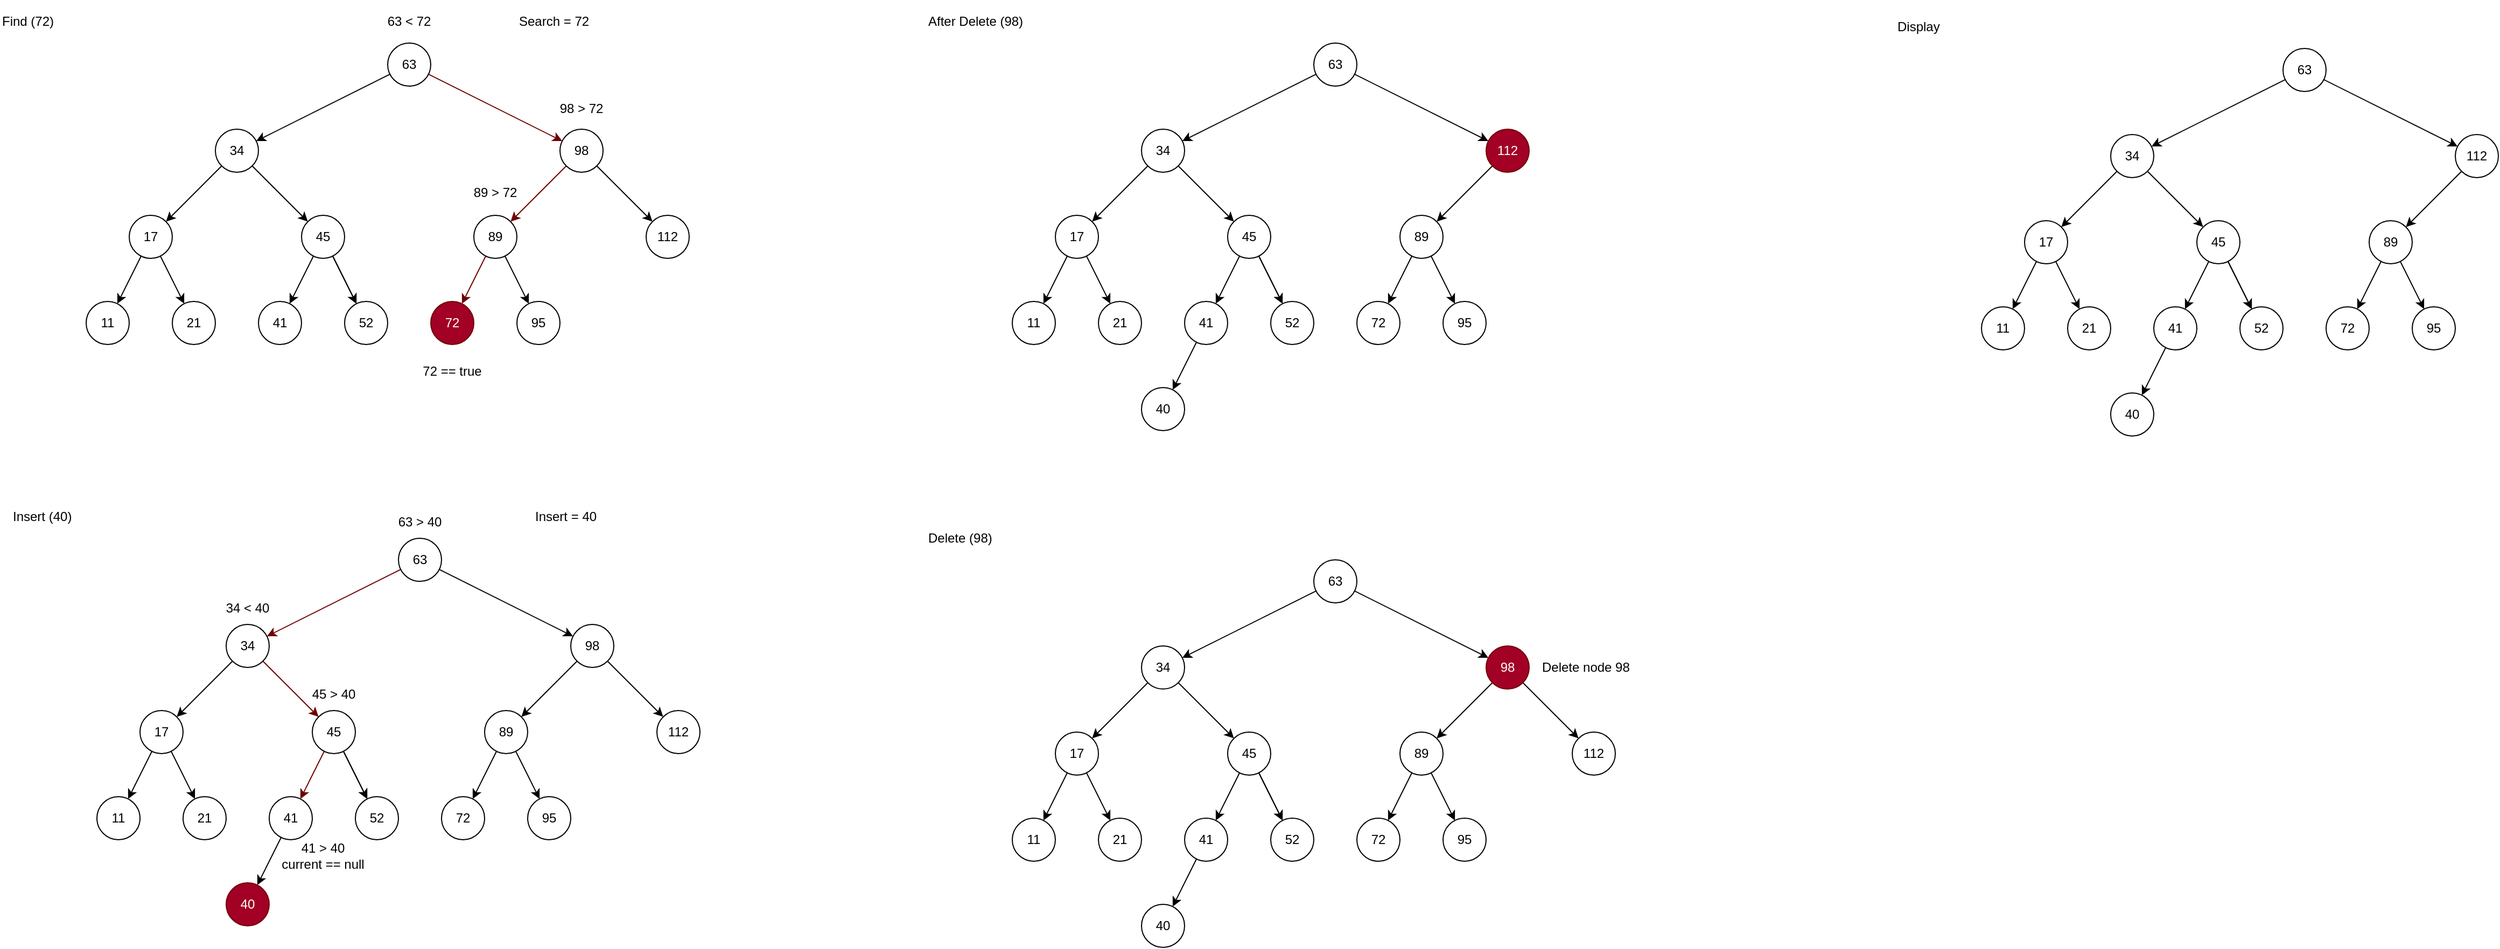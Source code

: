 <mxfile>
    <diagram id="wIWz7P2-z0xdtE8k2ghI" name="Page-1">
        <mxGraphModel dx="540" dy="380" grid="1" gridSize="10" guides="1" tooltips="1" connect="1" arrows="1" fold="1" page="1" pageScale="1" pageWidth="850" pageHeight="1100" math="0" shadow="0">
            <root>
                <mxCell id="0"/>
                <mxCell id="1" parent="0"/>
                <mxCell id="70" value="Find (72)" style="text;strokeColor=none;align=left;fillColor=none;html=1;verticalAlign=middle;whiteSpace=wrap;rounded=0;" vertex="1" parent="1">
                    <mxGeometry x="60" y="60" width="140" height="40" as="geometry"/>
                </mxCell>
                <mxCell id="71" value="" style="edgeStyle=none;html=1;" edge="1" parent="1" source="73" target="76">
                    <mxGeometry relative="1" as="geometry"/>
                </mxCell>
                <mxCell id="72" value="" style="edgeStyle=none;html=1;fillColor=#a20025;strokeColor=#6F0000;" edge="1" parent="1" source="73" target="79">
                    <mxGeometry relative="1" as="geometry"/>
                </mxCell>
                <mxCell id="73" value="63" style="ellipse;whiteSpace=wrap;html=1;aspect=fixed;" vertex="1" parent="1">
                    <mxGeometry x="420" y="100" width="40" height="40" as="geometry"/>
                </mxCell>
                <mxCell id="74" value="" style="edgeStyle=none;html=1;" edge="1" parent="1" source="76" target="82">
                    <mxGeometry relative="1" as="geometry"/>
                </mxCell>
                <mxCell id="75" value="" style="edgeStyle=none;html=1;" edge="1" parent="1" source="76" target="86">
                    <mxGeometry relative="1" as="geometry"/>
                </mxCell>
                <mxCell id="76" value="34" style="ellipse;whiteSpace=wrap;html=1;aspect=fixed;" vertex="1" parent="1">
                    <mxGeometry x="260" y="180" width="40" height="40" as="geometry"/>
                </mxCell>
                <mxCell id="77" value="" style="edgeStyle=none;html=1;fillColor=#a20025;strokeColor=#6F0000;" edge="1" parent="1" source="79" target="89">
                    <mxGeometry relative="1" as="geometry"/>
                </mxCell>
                <mxCell id="78" value="" style="edgeStyle=none;html=1;" edge="1" parent="1" source="79" target="93">
                    <mxGeometry relative="1" as="geometry"/>
                </mxCell>
                <mxCell id="79" value="98" style="ellipse;whiteSpace=wrap;html=1;aspect=fixed;" vertex="1" parent="1">
                    <mxGeometry x="580" y="180" width="40" height="40" as="geometry"/>
                </mxCell>
                <mxCell id="80" value="" style="edgeStyle=none;html=1;" edge="1" parent="1" source="82" target="98">
                    <mxGeometry relative="1" as="geometry"/>
                </mxCell>
                <mxCell id="81" value="" style="edgeStyle=none;html=1;" edge="1" parent="1" source="82" target="99">
                    <mxGeometry relative="1" as="geometry"/>
                </mxCell>
                <mxCell id="82" value="17" style="ellipse;whiteSpace=wrap;html=1;aspect=fixed;" vertex="1" parent="1">
                    <mxGeometry x="180" y="260" width="40" height="40" as="geometry"/>
                </mxCell>
                <mxCell id="83" value="" style="edgeStyle=none;html=1;" edge="1" parent="1" source="86" target="96">
                    <mxGeometry relative="1" as="geometry"/>
                </mxCell>
                <mxCell id="84" value="" style="edgeStyle=none;html=1;" edge="1" parent="1" source="86" target="96">
                    <mxGeometry relative="1" as="geometry"/>
                </mxCell>
                <mxCell id="85" value="" style="edgeStyle=none;html=1;" edge="1" parent="1" source="86" target="97">
                    <mxGeometry relative="1" as="geometry"/>
                </mxCell>
                <mxCell id="86" value="45" style="ellipse;whiteSpace=wrap;html=1;aspect=fixed;" vertex="1" parent="1">
                    <mxGeometry x="340" y="260" width="40" height="40" as="geometry"/>
                </mxCell>
                <mxCell id="87" value="" style="edgeStyle=none;html=1;fillColor=#a20025;strokeColor=#6F0000;" edge="1" parent="1" source="89" target="100">
                    <mxGeometry relative="1" as="geometry"/>
                </mxCell>
                <mxCell id="88" value="" style="edgeStyle=none;html=1;" edge="1" parent="1" source="89" target="101">
                    <mxGeometry relative="1" as="geometry"/>
                </mxCell>
                <mxCell id="89" value="89" style="ellipse;whiteSpace=wrap;html=1;aspect=fixed;" vertex="1" parent="1">
                    <mxGeometry x="500" y="260" width="40" height="40" as="geometry"/>
                </mxCell>
                <mxCell id="93" value="112" style="ellipse;whiteSpace=wrap;html=1;aspect=fixed;" vertex="1" parent="1">
                    <mxGeometry x="660" y="260" width="40" height="40" as="geometry"/>
                </mxCell>
                <mxCell id="96" value="52" style="ellipse;whiteSpace=wrap;html=1;aspect=fixed;" vertex="1" parent="1">
                    <mxGeometry x="380" y="340" width="40" height="40" as="geometry"/>
                </mxCell>
                <mxCell id="97" value="41" style="ellipse;whiteSpace=wrap;html=1;aspect=fixed;" vertex="1" parent="1">
                    <mxGeometry x="300" y="340" width="40" height="40" as="geometry"/>
                </mxCell>
                <mxCell id="98" value="11" style="ellipse;whiteSpace=wrap;html=1;aspect=fixed;" vertex="1" parent="1">
                    <mxGeometry x="140" y="340" width="40" height="40" as="geometry"/>
                </mxCell>
                <mxCell id="99" value="21" style="ellipse;whiteSpace=wrap;html=1;aspect=fixed;" vertex="1" parent="1">
                    <mxGeometry x="220" y="340" width="40" height="40" as="geometry"/>
                </mxCell>
                <mxCell id="100" value="72" style="ellipse;whiteSpace=wrap;html=1;aspect=fixed;fillColor=#a20025;fontColor=#ffffff;strokeColor=#6F0000;" vertex="1" parent="1">
                    <mxGeometry x="460" y="340" width="40" height="40" as="geometry"/>
                </mxCell>
                <mxCell id="101" value="95" style="ellipse;whiteSpace=wrap;html=1;aspect=fixed;" vertex="1" parent="1">
                    <mxGeometry x="540" y="340" width="40" height="40" as="geometry"/>
                </mxCell>
                <mxCell id="102" value="Insert (40)" style="text;strokeColor=none;align=left;fillColor=none;html=1;verticalAlign=middle;whiteSpace=wrap;rounded=0;" vertex="1" parent="1">
                    <mxGeometry x="70" y="520" width="140" height="40" as="geometry"/>
                </mxCell>
                <mxCell id="103" value="" style="edgeStyle=none;html=1;fillColor=#a20025;strokeColor=#6F0000;" edge="1" parent="1" source="105" target="108">
                    <mxGeometry relative="1" as="geometry"/>
                </mxCell>
                <mxCell id="104" value="" style="edgeStyle=none;html=1;" edge="1" parent="1" source="105" target="111">
                    <mxGeometry relative="1" as="geometry"/>
                </mxCell>
                <mxCell id="105" value="63" style="ellipse;whiteSpace=wrap;html=1;aspect=fixed;" vertex="1" parent="1">
                    <mxGeometry x="430" y="560" width="40" height="40" as="geometry"/>
                </mxCell>
                <mxCell id="106" value="" style="edgeStyle=none;html=1;" edge="1" parent="1" source="108" target="114">
                    <mxGeometry relative="1" as="geometry"/>
                </mxCell>
                <mxCell id="107" value="" style="edgeStyle=none;html=1;fillColor=#a20025;strokeColor=#6F0000;" edge="1" parent="1" source="108" target="118">
                    <mxGeometry relative="1" as="geometry"/>
                </mxCell>
                <mxCell id="108" value="34" style="ellipse;whiteSpace=wrap;html=1;aspect=fixed;" vertex="1" parent="1">
                    <mxGeometry x="270" y="640" width="40" height="40" as="geometry"/>
                </mxCell>
                <mxCell id="109" value="" style="edgeStyle=none;html=1;" edge="1" parent="1" source="111" target="121">
                    <mxGeometry relative="1" as="geometry"/>
                </mxCell>
                <mxCell id="110" value="" style="edgeStyle=none;html=1;" edge="1" parent="1" source="111" target="122">
                    <mxGeometry relative="1" as="geometry"/>
                </mxCell>
                <mxCell id="111" value="98" style="ellipse;whiteSpace=wrap;html=1;aspect=fixed;" vertex="1" parent="1">
                    <mxGeometry x="590" y="640" width="40" height="40" as="geometry"/>
                </mxCell>
                <mxCell id="112" value="" style="edgeStyle=none;html=1;" edge="1" parent="1" source="114" target="125">
                    <mxGeometry relative="1" as="geometry"/>
                </mxCell>
                <mxCell id="113" value="" style="edgeStyle=none;html=1;" edge="1" parent="1" source="114" target="126">
                    <mxGeometry relative="1" as="geometry"/>
                </mxCell>
                <mxCell id="114" value="17" style="ellipse;whiteSpace=wrap;html=1;aspect=fixed;" vertex="1" parent="1">
                    <mxGeometry x="190" y="720" width="40" height="40" as="geometry"/>
                </mxCell>
                <mxCell id="115" value="" style="edgeStyle=none;html=1;" edge="1" parent="1" source="118" target="123">
                    <mxGeometry relative="1" as="geometry"/>
                </mxCell>
                <mxCell id="116" value="" style="edgeStyle=none;html=1;" edge="1" parent="1" source="118" target="123">
                    <mxGeometry relative="1" as="geometry"/>
                </mxCell>
                <mxCell id="117" value="" style="edgeStyle=none;html=1;fillColor=#a20025;strokeColor=#6F0000;" edge="1" parent="1" source="118" target="124">
                    <mxGeometry relative="1" as="geometry"/>
                </mxCell>
                <mxCell id="118" value="45" style="ellipse;whiteSpace=wrap;html=1;aspect=fixed;" vertex="1" parent="1">
                    <mxGeometry x="350" y="720" width="40" height="40" as="geometry"/>
                </mxCell>
                <mxCell id="119" value="" style="edgeStyle=none;html=1;" edge="1" parent="1" source="121" target="127">
                    <mxGeometry relative="1" as="geometry"/>
                </mxCell>
                <mxCell id="120" value="" style="edgeStyle=none;html=1;" edge="1" parent="1" source="121" target="128">
                    <mxGeometry relative="1" as="geometry"/>
                </mxCell>
                <mxCell id="121" value="89" style="ellipse;whiteSpace=wrap;html=1;aspect=fixed;" vertex="1" parent="1">
                    <mxGeometry x="510" y="720" width="40" height="40" as="geometry"/>
                </mxCell>
                <mxCell id="122" value="112" style="ellipse;whiteSpace=wrap;html=1;aspect=fixed;" vertex="1" parent="1">
                    <mxGeometry x="670" y="720" width="40" height="40" as="geometry"/>
                </mxCell>
                <mxCell id="123" value="52" style="ellipse;whiteSpace=wrap;html=1;aspect=fixed;" vertex="1" parent="1">
                    <mxGeometry x="390" y="800" width="40" height="40" as="geometry"/>
                </mxCell>
                <mxCell id="130" value="" style="edgeStyle=none;html=1;" edge="1" parent="1" source="124" target="129">
                    <mxGeometry relative="1" as="geometry"/>
                </mxCell>
                <mxCell id="124" value="41" style="ellipse;whiteSpace=wrap;html=1;aspect=fixed;" vertex="1" parent="1">
                    <mxGeometry x="310" y="800" width="40" height="40" as="geometry"/>
                </mxCell>
                <mxCell id="125" value="11" style="ellipse;whiteSpace=wrap;html=1;aspect=fixed;" vertex="1" parent="1">
                    <mxGeometry x="150" y="800" width="40" height="40" as="geometry"/>
                </mxCell>
                <mxCell id="126" value="21" style="ellipse;whiteSpace=wrap;html=1;aspect=fixed;" vertex="1" parent="1">
                    <mxGeometry x="230" y="800" width="40" height="40" as="geometry"/>
                </mxCell>
                <mxCell id="127" value="72" style="ellipse;whiteSpace=wrap;html=1;aspect=fixed;" vertex="1" parent="1">
                    <mxGeometry x="470" y="800" width="40" height="40" as="geometry"/>
                </mxCell>
                <mxCell id="128" value="95" style="ellipse;whiteSpace=wrap;html=1;aspect=fixed;" vertex="1" parent="1">
                    <mxGeometry x="550" y="800" width="40" height="40" as="geometry"/>
                </mxCell>
                <mxCell id="129" value="40" style="ellipse;whiteSpace=wrap;html=1;aspect=fixed;fillColor=#a20025;fontColor=#ffffff;strokeColor=#6F0000;" vertex="1" parent="1">
                    <mxGeometry x="270" y="880" width="40" height="40" as="geometry"/>
                </mxCell>
                <mxCell id="131" value="After Delete (98)" style="text;strokeColor=none;align=left;fillColor=none;html=1;verticalAlign=middle;whiteSpace=wrap;rounded=0;" vertex="1" parent="1">
                    <mxGeometry x="920" y="60" width="140" height="40" as="geometry"/>
                </mxCell>
                <mxCell id="132" value="" style="edgeStyle=none;html=1;" edge="1" parent="1" source="134" target="137">
                    <mxGeometry relative="1" as="geometry"/>
                </mxCell>
                <mxCell id="133" value="" style="edgeStyle=none;html=1;" edge="1" parent="1" source="134" target="140">
                    <mxGeometry relative="1" as="geometry"/>
                </mxCell>
                <mxCell id="134" value="63" style="ellipse;whiteSpace=wrap;html=1;aspect=fixed;" vertex="1" parent="1">
                    <mxGeometry x="1280" y="100" width="40" height="40" as="geometry"/>
                </mxCell>
                <mxCell id="135" value="" style="edgeStyle=none;html=1;" edge="1" parent="1" source="137" target="143">
                    <mxGeometry relative="1" as="geometry"/>
                </mxCell>
                <mxCell id="136" value="" style="edgeStyle=none;html=1;" edge="1" parent="1" source="137" target="147">
                    <mxGeometry relative="1" as="geometry"/>
                </mxCell>
                <mxCell id="137" value="34" style="ellipse;whiteSpace=wrap;html=1;aspect=fixed;" vertex="1" parent="1">
                    <mxGeometry x="1120" y="180" width="40" height="40" as="geometry"/>
                </mxCell>
                <mxCell id="138" value="" style="edgeStyle=none;html=1;" edge="1" parent="1" source="140" target="150">
                    <mxGeometry relative="1" as="geometry"/>
                </mxCell>
                <mxCell id="140" value="112" style="ellipse;whiteSpace=wrap;html=1;aspect=fixed;fillColor=#a20025;fontColor=#ffffff;strokeColor=#6F0000;" vertex="1" parent="1">
                    <mxGeometry x="1440" y="180" width="40" height="40" as="geometry"/>
                </mxCell>
                <mxCell id="141" value="" style="edgeStyle=none;html=1;" edge="1" parent="1" source="143" target="155">
                    <mxGeometry relative="1" as="geometry"/>
                </mxCell>
                <mxCell id="142" value="" style="edgeStyle=none;html=1;" edge="1" parent="1" source="143" target="156">
                    <mxGeometry relative="1" as="geometry"/>
                </mxCell>
                <mxCell id="143" value="17" style="ellipse;whiteSpace=wrap;html=1;aspect=fixed;" vertex="1" parent="1">
                    <mxGeometry x="1040" y="260" width="40" height="40" as="geometry"/>
                </mxCell>
                <mxCell id="144" value="" style="edgeStyle=none;html=1;" edge="1" parent="1" source="147" target="152">
                    <mxGeometry relative="1" as="geometry"/>
                </mxCell>
                <mxCell id="145" value="" style="edgeStyle=none;html=1;" edge="1" parent="1" source="147" target="152">
                    <mxGeometry relative="1" as="geometry"/>
                </mxCell>
                <mxCell id="146" value="" style="edgeStyle=none;html=1;" edge="1" parent="1" source="147" target="154">
                    <mxGeometry relative="1" as="geometry"/>
                </mxCell>
                <mxCell id="147" value="45" style="ellipse;whiteSpace=wrap;html=1;aspect=fixed;" vertex="1" parent="1">
                    <mxGeometry x="1200" y="260" width="40" height="40" as="geometry"/>
                </mxCell>
                <mxCell id="148" value="" style="edgeStyle=none;html=1;" edge="1" parent="1" source="150" target="157">
                    <mxGeometry relative="1" as="geometry"/>
                </mxCell>
                <mxCell id="149" value="" style="edgeStyle=none;html=1;" edge="1" parent="1" source="150" target="158">
                    <mxGeometry relative="1" as="geometry"/>
                </mxCell>
                <mxCell id="150" value="89" style="ellipse;whiteSpace=wrap;html=1;aspect=fixed;" vertex="1" parent="1">
                    <mxGeometry x="1360" y="260" width="40" height="40" as="geometry"/>
                </mxCell>
                <mxCell id="152" value="52" style="ellipse;whiteSpace=wrap;html=1;aspect=fixed;" vertex="1" parent="1">
                    <mxGeometry x="1240" y="340" width="40" height="40" as="geometry"/>
                </mxCell>
                <mxCell id="153" value="" style="edgeStyle=none;html=1;" edge="1" parent="1" source="154" target="159">
                    <mxGeometry relative="1" as="geometry"/>
                </mxCell>
                <mxCell id="154" value="41" style="ellipse;whiteSpace=wrap;html=1;aspect=fixed;" vertex="1" parent="1">
                    <mxGeometry x="1160" y="340" width="40" height="40" as="geometry"/>
                </mxCell>
                <mxCell id="155" value="11" style="ellipse;whiteSpace=wrap;html=1;aspect=fixed;" vertex="1" parent="1">
                    <mxGeometry x="1000" y="340" width="40" height="40" as="geometry"/>
                </mxCell>
                <mxCell id="156" value="21" style="ellipse;whiteSpace=wrap;html=1;aspect=fixed;" vertex="1" parent="1">
                    <mxGeometry x="1080" y="340" width="40" height="40" as="geometry"/>
                </mxCell>
                <mxCell id="157" value="72" style="ellipse;whiteSpace=wrap;html=1;aspect=fixed;" vertex="1" parent="1">
                    <mxGeometry x="1320" y="340" width="40" height="40" as="geometry"/>
                </mxCell>
                <mxCell id="158" value="95" style="ellipse;whiteSpace=wrap;html=1;aspect=fixed;" vertex="1" parent="1">
                    <mxGeometry x="1400" y="340" width="40" height="40" as="geometry"/>
                </mxCell>
                <mxCell id="159" value="40" style="ellipse;whiteSpace=wrap;html=1;aspect=fixed;" vertex="1" parent="1">
                    <mxGeometry x="1120" y="420" width="40" height="40" as="geometry"/>
                </mxCell>
                <mxCell id="160" value="Search = 72" style="text;strokeColor=none;align=left;fillColor=none;html=1;verticalAlign=middle;whiteSpace=wrap;rounded=0;" vertex="1" parent="1">
                    <mxGeometry x="540" y="65" width="90" height="30" as="geometry"/>
                </mxCell>
                <mxCell id="161" value="63 &amp;lt; 72" style="text;strokeColor=none;align=center;fillColor=none;html=1;verticalAlign=middle;whiteSpace=wrap;rounded=0;" vertex="1" parent="1">
                    <mxGeometry x="395" y="65" width="90" height="30" as="geometry"/>
                </mxCell>
                <mxCell id="162" value="98 &amp;gt; 72" style="text;strokeColor=none;align=center;fillColor=none;html=1;verticalAlign=middle;whiteSpace=wrap;rounded=0;" vertex="1" parent="1">
                    <mxGeometry x="555" y="146" width="90" height="30" as="geometry"/>
                </mxCell>
                <mxCell id="164" value="89 &amp;gt; 72" style="text;strokeColor=none;align=center;fillColor=none;html=1;verticalAlign=middle;whiteSpace=wrap;rounded=0;" vertex="1" parent="1">
                    <mxGeometry x="475" y="224" width="90" height="30" as="geometry"/>
                </mxCell>
                <mxCell id="166" value="72 == true" style="text;strokeColor=none;align=center;fillColor=none;html=1;verticalAlign=middle;whiteSpace=wrap;rounded=0;" vertex="1" parent="1">
                    <mxGeometry x="435" y="390" width="90" height="30" as="geometry"/>
                </mxCell>
                <mxCell id="168" value="63 &amp;gt; 40" style="text;strokeColor=none;align=center;fillColor=none;html=1;verticalAlign=middle;whiteSpace=wrap;rounded=0;" vertex="1" parent="1">
                    <mxGeometry x="405" y="530" width="90" height="30" as="geometry"/>
                </mxCell>
                <mxCell id="169" value="Insert = 40" style="text;strokeColor=none;align=left;fillColor=none;html=1;verticalAlign=middle;whiteSpace=wrap;rounded=0;" vertex="1" parent="1">
                    <mxGeometry x="555" y="525" width="90" height="30" as="geometry"/>
                </mxCell>
                <mxCell id="170" value="34 &amp;lt; 40" style="text;strokeColor=none;align=center;fillColor=none;html=1;verticalAlign=middle;whiteSpace=wrap;rounded=0;" vertex="1" parent="1">
                    <mxGeometry x="245" y="610" width="90" height="30" as="geometry"/>
                </mxCell>
                <mxCell id="171" value="45 &amp;gt; 40" style="text;strokeColor=none;align=center;fillColor=none;html=1;verticalAlign=middle;whiteSpace=wrap;rounded=0;" vertex="1" parent="1">
                    <mxGeometry x="325" y="690" width="90" height="30" as="geometry"/>
                </mxCell>
                <mxCell id="172" value="41 &amp;gt; 40&lt;br&gt;current == null" style="text;strokeColor=none;align=center;fillColor=none;html=1;verticalAlign=middle;whiteSpace=wrap;rounded=0;" vertex="1" parent="1">
                    <mxGeometry x="315" y="840" width="90" height="30" as="geometry"/>
                </mxCell>
                <mxCell id="173" value="Delete (98)" style="text;strokeColor=none;align=left;fillColor=none;html=1;verticalAlign=middle;whiteSpace=wrap;rounded=0;" vertex="1" parent="1">
                    <mxGeometry x="920" y="540" width="140" height="40" as="geometry"/>
                </mxCell>
                <mxCell id="174" value="" style="edgeStyle=none;html=1;" edge="1" parent="1" source="176" target="179">
                    <mxGeometry relative="1" as="geometry"/>
                </mxCell>
                <mxCell id="175" value="" style="edgeStyle=none;html=1;" edge="1" parent="1" source="176" target="181">
                    <mxGeometry relative="1" as="geometry"/>
                </mxCell>
                <mxCell id="176" value="63" style="ellipse;whiteSpace=wrap;html=1;aspect=fixed;" vertex="1" parent="1">
                    <mxGeometry x="1280" y="580" width="40" height="40" as="geometry"/>
                </mxCell>
                <mxCell id="177" value="" style="edgeStyle=none;html=1;" edge="1" parent="1" source="179" target="184">
                    <mxGeometry relative="1" as="geometry"/>
                </mxCell>
                <mxCell id="178" value="" style="edgeStyle=none;html=1;" edge="1" parent="1" source="179" target="188">
                    <mxGeometry relative="1" as="geometry"/>
                </mxCell>
                <mxCell id="179" value="34" style="ellipse;whiteSpace=wrap;html=1;aspect=fixed;" vertex="1" parent="1">
                    <mxGeometry x="1120" y="660" width="40" height="40" as="geometry"/>
                </mxCell>
                <mxCell id="180" value="" style="edgeStyle=none;html=1;" edge="1" parent="1" source="181" target="191">
                    <mxGeometry relative="1" as="geometry"/>
                </mxCell>
                <mxCell id="201" value="" style="edgeStyle=none;html=1;" edge="1" parent="1" source="181" target="200">
                    <mxGeometry relative="1" as="geometry"/>
                </mxCell>
                <mxCell id="181" value="98" style="ellipse;whiteSpace=wrap;html=1;aspect=fixed;fillColor=#a20025;fontColor=#ffffff;strokeColor=#6F0000;" vertex="1" parent="1">
                    <mxGeometry x="1440" y="660" width="40" height="40" as="geometry"/>
                </mxCell>
                <mxCell id="182" value="" style="edgeStyle=none;html=1;" edge="1" parent="1" source="184" target="195">
                    <mxGeometry relative="1" as="geometry"/>
                </mxCell>
                <mxCell id="183" value="" style="edgeStyle=none;html=1;" edge="1" parent="1" source="184" target="196">
                    <mxGeometry relative="1" as="geometry"/>
                </mxCell>
                <mxCell id="184" value="17" style="ellipse;whiteSpace=wrap;html=1;aspect=fixed;" vertex="1" parent="1">
                    <mxGeometry x="1040" y="740" width="40" height="40" as="geometry"/>
                </mxCell>
                <mxCell id="185" value="" style="edgeStyle=none;html=1;" edge="1" parent="1" source="188" target="192">
                    <mxGeometry relative="1" as="geometry"/>
                </mxCell>
                <mxCell id="186" value="" style="edgeStyle=none;html=1;" edge="1" parent="1" source="188" target="192">
                    <mxGeometry relative="1" as="geometry"/>
                </mxCell>
                <mxCell id="187" value="" style="edgeStyle=none;html=1;" edge="1" parent="1" source="188" target="194">
                    <mxGeometry relative="1" as="geometry"/>
                </mxCell>
                <mxCell id="188" value="45" style="ellipse;whiteSpace=wrap;html=1;aspect=fixed;" vertex="1" parent="1">
                    <mxGeometry x="1200" y="740" width="40" height="40" as="geometry"/>
                </mxCell>
                <mxCell id="189" value="" style="edgeStyle=none;html=1;" edge="1" parent="1" source="191" target="197">
                    <mxGeometry relative="1" as="geometry"/>
                </mxCell>
                <mxCell id="190" value="" style="edgeStyle=none;html=1;" edge="1" parent="1" source="191" target="198">
                    <mxGeometry relative="1" as="geometry"/>
                </mxCell>
                <mxCell id="191" value="89" style="ellipse;whiteSpace=wrap;html=1;aspect=fixed;" vertex="1" parent="1">
                    <mxGeometry x="1360" y="740" width="40" height="40" as="geometry"/>
                </mxCell>
                <mxCell id="192" value="52" style="ellipse;whiteSpace=wrap;html=1;aspect=fixed;" vertex="1" parent="1">
                    <mxGeometry x="1240" y="820" width="40" height="40" as="geometry"/>
                </mxCell>
                <mxCell id="193" value="" style="edgeStyle=none;html=1;" edge="1" parent="1" source="194" target="199">
                    <mxGeometry relative="1" as="geometry"/>
                </mxCell>
                <mxCell id="194" value="41" style="ellipse;whiteSpace=wrap;html=1;aspect=fixed;" vertex="1" parent="1">
                    <mxGeometry x="1160" y="820" width="40" height="40" as="geometry"/>
                </mxCell>
                <mxCell id="195" value="11" style="ellipse;whiteSpace=wrap;html=1;aspect=fixed;" vertex="1" parent="1">
                    <mxGeometry x="1000" y="820" width="40" height="40" as="geometry"/>
                </mxCell>
                <mxCell id="196" value="21" style="ellipse;whiteSpace=wrap;html=1;aspect=fixed;" vertex="1" parent="1">
                    <mxGeometry x="1080" y="820" width="40" height="40" as="geometry"/>
                </mxCell>
                <mxCell id="197" value="72" style="ellipse;whiteSpace=wrap;html=1;aspect=fixed;" vertex="1" parent="1">
                    <mxGeometry x="1320" y="820" width="40" height="40" as="geometry"/>
                </mxCell>
                <mxCell id="198" value="95" style="ellipse;whiteSpace=wrap;html=1;aspect=fixed;" vertex="1" parent="1">
                    <mxGeometry x="1400" y="820" width="40" height="40" as="geometry"/>
                </mxCell>
                <mxCell id="199" value="40" style="ellipse;whiteSpace=wrap;html=1;aspect=fixed;" vertex="1" parent="1">
                    <mxGeometry x="1120" y="900" width="40" height="40" as="geometry"/>
                </mxCell>
                <mxCell id="200" value="112" style="ellipse;whiteSpace=wrap;html=1;aspect=fixed;" vertex="1" parent="1">
                    <mxGeometry x="1520" y="740" width="40" height="40" as="geometry"/>
                </mxCell>
                <mxCell id="202" value="Delete node 98" style="text;strokeColor=none;align=left;fillColor=none;html=1;verticalAlign=middle;whiteSpace=wrap;rounded=0;" vertex="1" parent="1">
                    <mxGeometry x="1490" y="660" width="140" height="40" as="geometry"/>
                </mxCell>
                <mxCell id="203" value="Display" style="text;strokeColor=none;align=left;fillColor=none;html=1;verticalAlign=middle;whiteSpace=wrap;rounded=0;" vertex="1" parent="1">
                    <mxGeometry x="1820" y="65" width="140" height="40" as="geometry"/>
                </mxCell>
                <mxCell id="204" value="" style="edgeStyle=none;html=1;" edge="1" parent="1" source="206" target="209">
                    <mxGeometry relative="1" as="geometry"/>
                </mxCell>
                <mxCell id="205" value="" style="edgeStyle=none;html=1;" edge="1" parent="1" source="206" target="211">
                    <mxGeometry relative="1" as="geometry"/>
                </mxCell>
                <mxCell id="206" value="63" style="ellipse;whiteSpace=wrap;html=1;aspect=fixed;" vertex="1" parent="1">
                    <mxGeometry x="2180" y="105" width="40" height="40" as="geometry"/>
                </mxCell>
                <mxCell id="207" value="" style="edgeStyle=none;html=1;" edge="1" parent="1" source="209" target="214">
                    <mxGeometry relative="1" as="geometry"/>
                </mxCell>
                <mxCell id="208" value="" style="edgeStyle=none;html=1;" edge="1" parent="1" source="209" target="218">
                    <mxGeometry relative="1" as="geometry"/>
                </mxCell>
                <mxCell id="209" value="34" style="ellipse;whiteSpace=wrap;html=1;aspect=fixed;" vertex="1" parent="1">
                    <mxGeometry x="2020" y="185" width="40" height="40" as="geometry"/>
                </mxCell>
                <mxCell id="210" value="" style="edgeStyle=none;html=1;" edge="1" parent="1" source="211" target="221">
                    <mxGeometry relative="1" as="geometry"/>
                </mxCell>
                <mxCell id="211" value="112" style="ellipse;whiteSpace=wrap;html=1;aspect=fixed;" vertex="1" parent="1">
                    <mxGeometry x="2340" y="185" width="40" height="40" as="geometry"/>
                </mxCell>
                <mxCell id="212" value="" style="edgeStyle=none;html=1;" edge="1" parent="1" source="214" target="225">
                    <mxGeometry relative="1" as="geometry"/>
                </mxCell>
                <mxCell id="213" value="" style="edgeStyle=none;html=1;" edge="1" parent="1" source="214" target="226">
                    <mxGeometry relative="1" as="geometry"/>
                </mxCell>
                <mxCell id="214" value="17" style="ellipse;whiteSpace=wrap;html=1;aspect=fixed;" vertex="1" parent="1">
                    <mxGeometry x="1940" y="265" width="40" height="40" as="geometry"/>
                </mxCell>
                <mxCell id="215" value="" style="edgeStyle=none;html=1;" edge="1" parent="1" source="218" target="222">
                    <mxGeometry relative="1" as="geometry"/>
                </mxCell>
                <mxCell id="216" value="" style="edgeStyle=none;html=1;" edge="1" parent="1" source="218" target="222">
                    <mxGeometry relative="1" as="geometry"/>
                </mxCell>
                <mxCell id="217" value="" style="edgeStyle=none;html=1;" edge="1" parent="1" source="218" target="224">
                    <mxGeometry relative="1" as="geometry"/>
                </mxCell>
                <mxCell id="218" value="45" style="ellipse;whiteSpace=wrap;html=1;aspect=fixed;" vertex="1" parent="1">
                    <mxGeometry x="2100" y="265" width="40" height="40" as="geometry"/>
                </mxCell>
                <mxCell id="219" value="" style="edgeStyle=none;html=1;" edge="1" parent="1" source="221" target="227">
                    <mxGeometry relative="1" as="geometry"/>
                </mxCell>
                <mxCell id="220" value="" style="edgeStyle=none;html=1;" edge="1" parent="1" source="221" target="228">
                    <mxGeometry relative="1" as="geometry"/>
                </mxCell>
                <mxCell id="221" value="89" style="ellipse;whiteSpace=wrap;html=1;aspect=fixed;" vertex="1" parent="1">
                    <mxGeometry x="2260" y="265" width="40" height="40" as="geometry"/>
                </mxCell>
                <mxCell id="222" value="52" style="ellipse;whiteSpace=wrap;html=1;aspect=fixed;" vertex="1" parent="1">
                    <mxGeometry x="2140" y="345" width="40" height="40" as="geometry"/>
                </mxCell>
                <mxCell id="223" value="" style="edgeStyle=none;html=1;" edge="1" parent="1" source="224" target="229">
                    <mxGeometry relative="1" as="geometry"/>
                </mxCell>
                <mxCell id="224" value="41" style="ellipse;whiteSpace=wrap;html=1;aspect=fixed;" vertex="1" parent="1">
                    <mxGeometry x="2060" y="345" width="40" height="40" as="geometry"/>
                </mxCell>
                <mxCell id="225" value="11" style="ellipse;whiteSpace=wrap;html=1;aspect=fixed;" vertex="1" parent="1">
                    <mxGeometry x="1900" y="345" width="40" height="40" as="geometry"/>
                </mxCell>
                <mxCell id="226" value="21" style="ellipse;whiteSpace=wrap;html=1;aspect=fixed;" vertex="1" parent="1">
                    <mxGeometry x="1980" y="345" width="40" height="40" as="geometry"/>
                </mxCell>
                <mxCell id="227" value="72" style="ellipse;whiteSpace=wrap;html=1;aspect=fixed;" vertex="1" parent="1">
                    <mxGeometry x="2220" y="345" width="40" height="40" as="geometry"/>
                </mxCell>
                <mxCell id="228" value="95" style="ellipse;whiteSpace=wrap;html=1;aspect=fixed;" vertex="1" parent="1">
                    <mxGeometry x="2300" y="345" width="40" height="40" as="geometry"/>
                </mxCell>
                <mxCell id="229" value="40" style="ellipse;whiteSpace=wrap;html=1;aspect=fixed;" vertex="1" parent="1">
                    <mxGeometry x="2020" y="425" width="40" height="40" as="geometry"/>
                </mxCell>
            </root>
        </mxGraphModel>
    </diagram>
</mxfile>